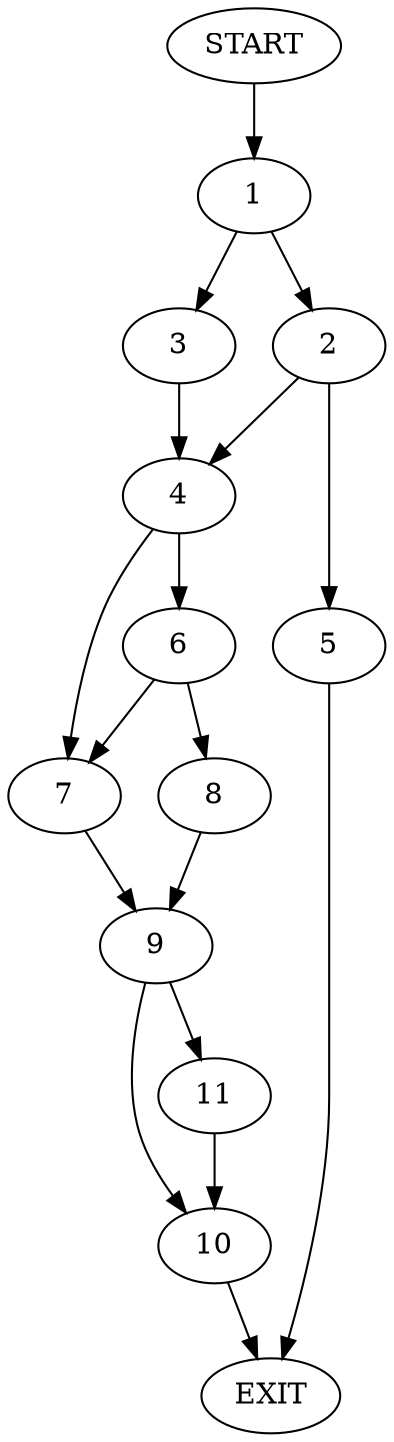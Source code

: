 digraph {
0 [label="START"]
12 [label="EXIT"]
0 -> 1
1 -> 2
1 -> 3
2 -> 4
2 -> 5
3 -> 4
4 -> 6
4 -> 7
5 -> 12
6 -> 8
6 -> 7
7 -> 9
8 -> 9
9 -> 10
9 -> 11
11 -> 10
10 -> 12
}
